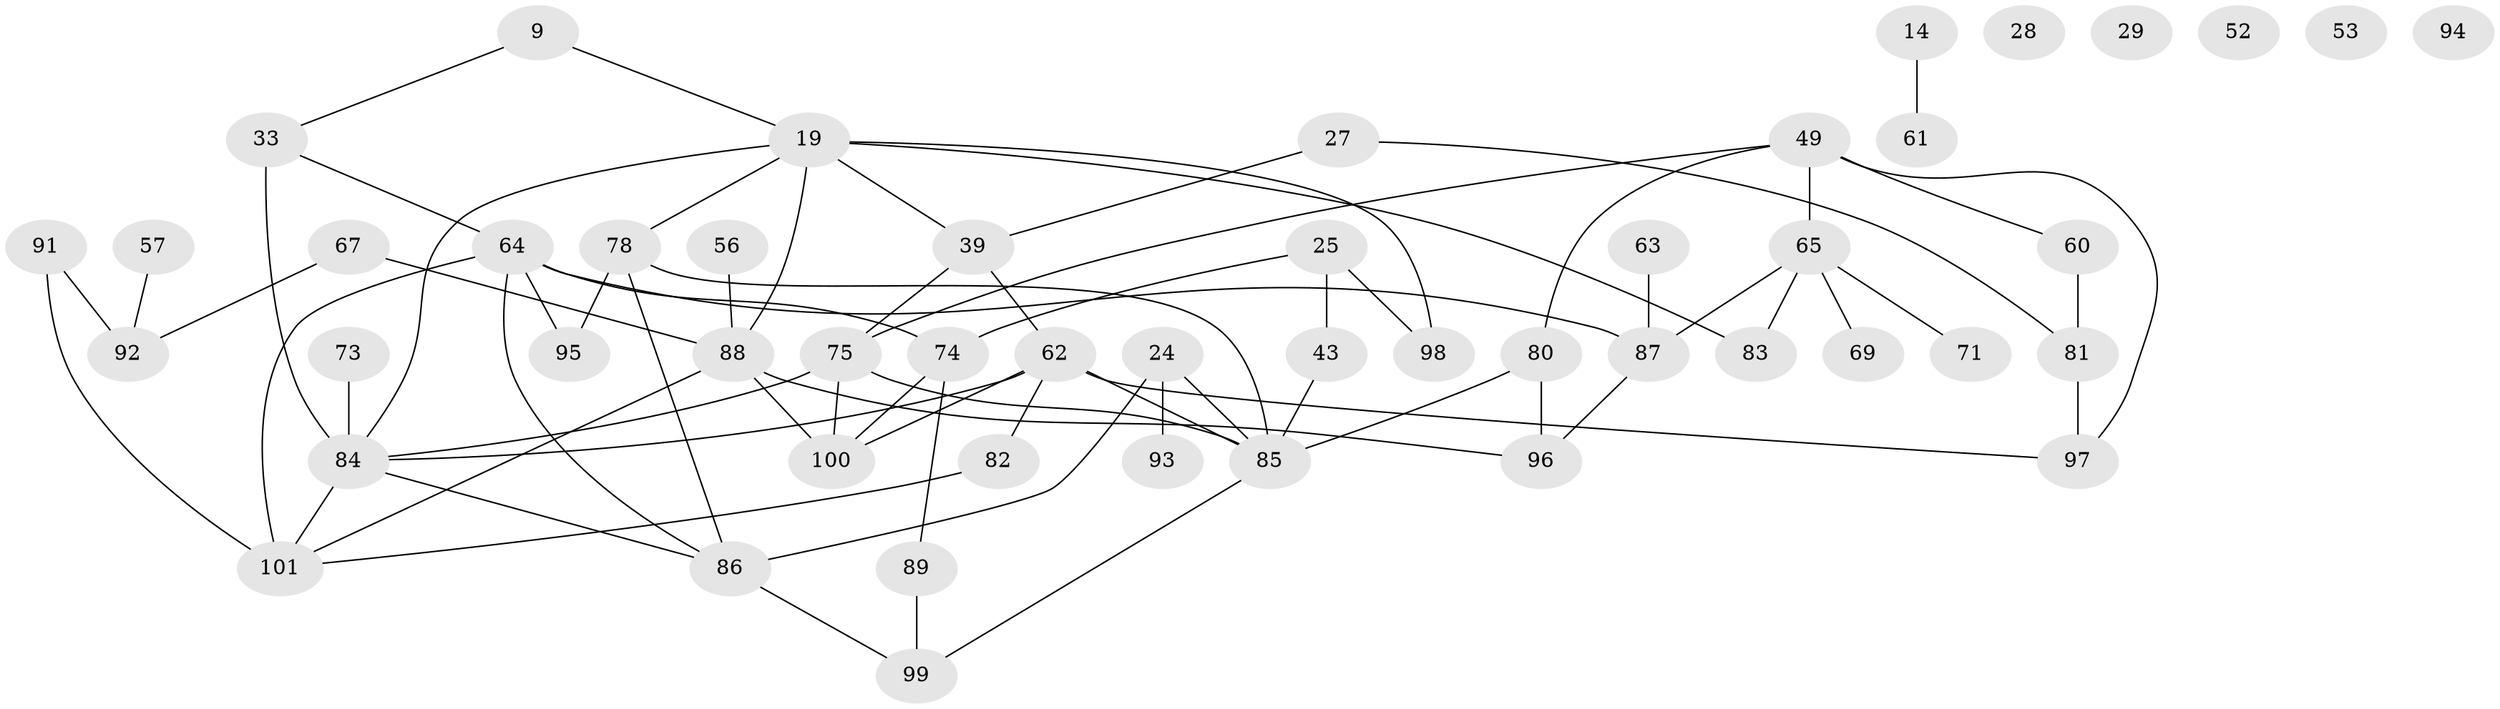 // original degree distribution, {2: 0.25742574257425743, 6: 0.04950495049504951, 3: 0.2871287128712871, 1: 0.1485148514851485, 4: 0.1485148514851485, 0: 0.04950495049504951, 5: 0.04950495049504951, 7: 0.009900990099009901}
// Generated by graph-tools (version 1.1) at 2025/40/03/09/25 04:40:48]
// undirected, 50 vertices, 71 edges
graph export_dot {
graph [start="1"]
  node [color=gray90,style=filled];
  9;
  14;
  19 [super="+12+16"];
  24 [super="+3"];
  25 [super="+13"];
  27;
  28;
  29;
  33 [super="+23"];
  39 [super="+8"];
  43 [super="+17"];
  49 [super="+37"];
  52;
  53;
  56;
  57;
  60;
  61;
  62 [super="+46+55+59"];
  63;
  64 [super="+34+51+48+54"];
  65 [super="+30"];
  67;
  69;
  71;
  73;
  74 [super="+41"];
  75;
  78 [super="+21"];
  80 [super="+72"];
  81 [super="+42"];
  82 [super="+6+26"];
  83;
  84 [super="+70+76+77"];
  85 [super="+32"];
  86 [super="+50"];
  87 [super="+36"];
  88 [super="+38+68"];
  89;
  91;
  92 [super="+90"];
  93;
  94;
  95 [super="+79"];
  96;
  97;
  98 [super="+10+40+45"];
  99;
  100 [super="+66"];
  101 [super="+5+22+58"];
  9 -- 33;
  9 -- 19;
  14 -- 61;
  19 -- 39;
  19 -- 83;
  19 -- 88 [weight=2];
  19 -- 78;
  19 -- 98;
  19 -- 84 [weight=2];
  24 -- 86;
  24 -- 93 [weight=2];
  24 -- 85;
  25 -- 43 [weight=2];
  25 -- 98;
  25 -- 74;
  27 -- 39;
  27 -- 81;
  33 -- 64;
  33 -- 84 [weight=3];
  39 -- 75;
  39 -- 62;
  43 -- 85;
  49 -- 65;
  49 -- 75;
  49 -- 80;
  49 -- 60;
  49 -- 97;
  56 -- 88;
  57 -- 92;
  60 -- 81 [weight=2];
  62 -- 85 [weight=2];
  62 -- 100;
  62 -- 97;
  62 -- 82;
  62 -- 84 [weight=2];
  63 -- 87;
  64 -- 74 [weight=2];
  64 -- 101 [weight=2];
  64 -- 86;
  64 -- 87;
  64 -- 95;
  65 -- 69;
  65 -- 83;
  65 -- 71;
  65 -- 87;
  67 -- 88;
  67 -- 92;
  73 -- 84;
  74 -- 89;
  74 -- 100;
  75 -- 84;
  75 -- 100 [weight=2];
  75 -- 85;
  78 -- 85;
  78 -- 86;
  78 -- 95 [weight=2];
  80 -- 85;
  80 -- 96 [weight=2];
  81 -- 97;
  82 -- 101;
  84 -- 101;
  84 -- 86;
  85 -- 99 [weight=2];
  86 -- 99 [weight=2];
  87 -- 96;
  88 -- 96;
  88 -- 100;
  88 -- 101;
  89 -- 99;
  91 -- 92;
  91 -- 101;
}
